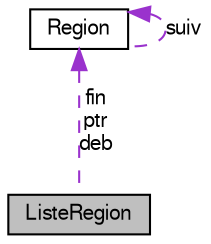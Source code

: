 digraph G
{
  edge [fontname="FreeSans",fontsize="10",labelfontname="FreeSans",labelfontsize="10"];
  node [fontname="FreeSans",fontsize="10",shape=record];
  Node1 [label="ListeRegion",height=0.2,width=0.4,color="black", fillcolor="grey75", style="filled" fontcolor="black"];
  Node2 -> Node1 [dir=back,color="darkorchid3",fontsize="10",style="dashed",label="fin\nptr\ndeb",fontname="FreeSans"];
  Node2 [label="Region",height=0.2,width=0.4,color="black", fillcolor="white", style="filled",URL="$struct_region.html"];
  Node2 -> Node2 [dir=back,color="darkorchid3",fontsize="10",style="dashed",label="suiv",fontname="FreeSans"];
}
